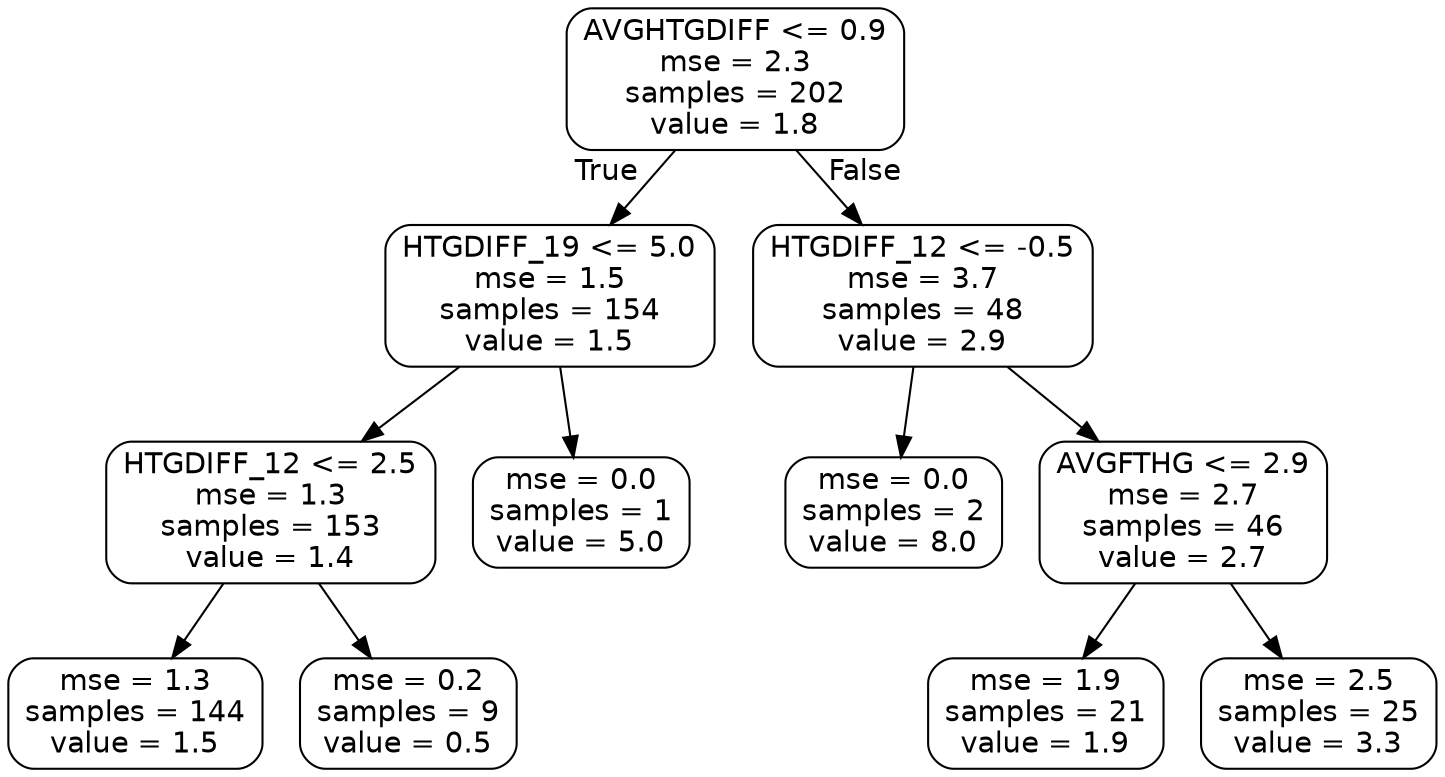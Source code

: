 digraph Tree {
node [shape=box, style="rounded", color="black", fontname=helvetica] ;
edge [fontname=helvetica] ;
0 [label="AVGHTGDIFF <= 0.9\nmse = 2.3\nsamples = 202\nvalue = 1.8"] ;
1 [label="HTGDIFF_19 <= 5.0\nmse = 1.5\nsamples = 154\nvalue = 1.5"] ;
0 -> 1 [labeldistance=2.5, labelangle=45, headlabel="True"] ;
2 [label="HTGDIFF_12 <= 2.5\nmse = 1.3\nsamples = 153\nvalue = 1.4"] ;
1 -> 2 ;
3 [label="mse = 1.3\nsamples = 144\nvalue = 1.5"] ;
2 -> 3 ;
4 [label="mse = 0.2\nsamples = 9\nvalue = 0.5"] ;
2 -> 4 ;
5 [label="mse = 0.0\nsamples = 1\nvalue = 5.0"] ;
1 -> 5 ;
6 [label="HTGDIFF_12 <= -0.5\nmse = 3.7\nsamples = 48\nvalue = 2.9"] ;
0 -> 6 [labeldistance=2.5, labelangle=-45, headlabel="False"] ;
7 [label="mse = 0.0\nsamples = 2\nvalue = 8.0"] ;
6 -> 7 ;
8 [label="AVGFTHG <= 2.9\nmse = 2.7\nsamples = 46\nvalue = 2.7"] ;
6 -> 8 ;
9 [label="mse = 1.9\nsamples = 21\nvalue = 1.9"] ;
8 -> 9 ;
10 [label="mse = 2.5\nsamples = 25\nvalue = 3.3"] ;
8 -> 10 ;
}